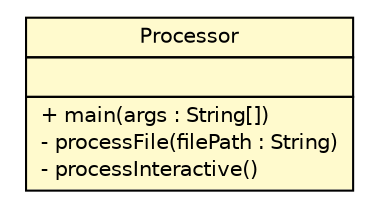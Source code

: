 #!/usr/local/bin/dot
#
# Class diagram 
# Generated by UMLGraph version R5_6 (http://www.umlgraph.org/)
#

digraph G {
	edge [fontname="Helvetica",fontsize=10,labelfontname="Helvetica",labelfontsize=10];
	node [fontname="Helvetica",fontsize=10,shape=plaintext];
	nodesep=0.25;
	ranksep=0.5;
	// model.programs.parsing.Processor
	c13712 [label=<<table title="model.programs.parsing.Processor" border="0" cellborder="1" cellspacing="0" cellpadding="2" port="p" bgcolor="lemonChiffon" href="./Processor.html">
		<tr><td><table border="0" cellspacing="0" cellpadding="1">
<tr><td align="center" balign="center"> Processor </td></tr>
		</table></td></tr>
		<tr><td><table border="0" cellspacing="0" cellpadding="1">
<tr><td align="left" balign="left">  </td></tr>
		</table></td></tr>
		<tr><td><table border="0" cellspacing="0" cellpadding="1">
<tr><td align="left" balign="left"> + main(args : String[]) </td></tr>
<tr><td align="left" balign="left"> - processFile(filePath : String) </td></tr>
<tr><td align="left" balign="left"> - processInteractive() </td></tr>
		</table></td></tr>
		</table>>, URL="./Processor.html", fontname="Helvetica", fontcolor="black", fontsize=10.0];
}

